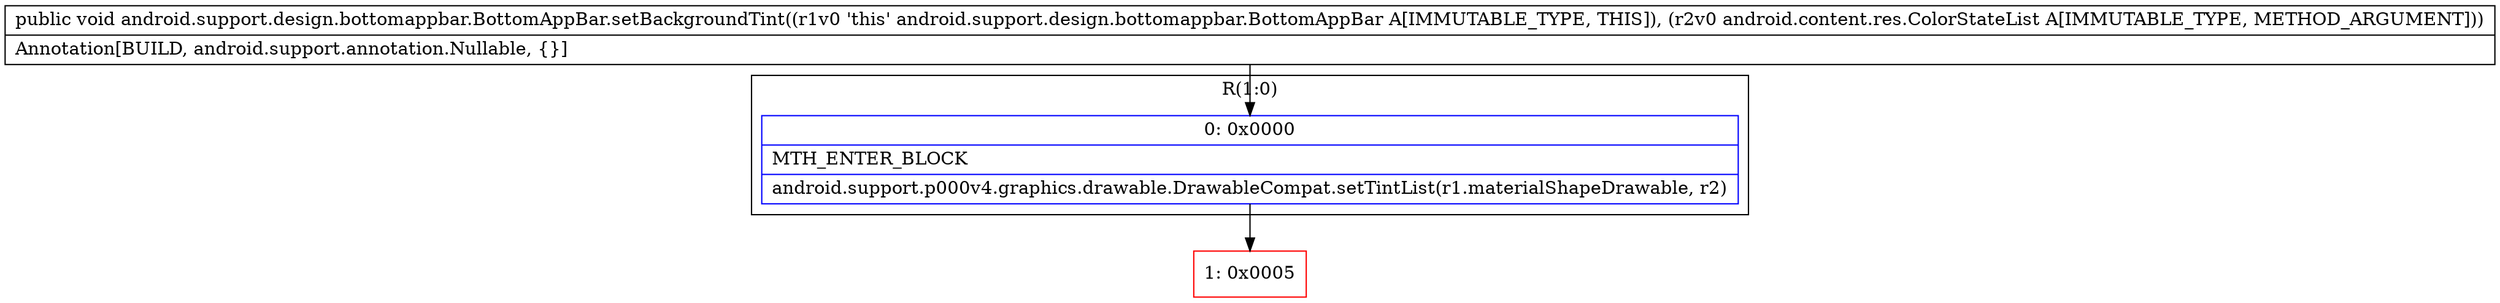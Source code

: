digraph "CFG forandroid.support.design.bottomappbar.BottomAppBar.setBackgroundTint(Landroid\/content\/res\/ColorStateList;)V" {
subgraph cluster_Region_1200461726 {
label = "R(1:0)";
node [shape=record,color=blue];
Node_0 [shape=record,label="{0\:\ 0x0000|MTH_ENTER_BLOCK\l|android.support.p000v4.graphics.drawable.DrawableCompat.setTintList(r1.materialShapeDrawable, r2)\l}"];
}
Node_1 [shape=record,color=red,label="{1\:\ 0x0005}"];
MethodNode[shape=record,label="{public void android.support.design.bottomappbar.BottomAppBar.setBackgroundTint((r1v0 'this' android.support.design.bottomappbar.BottomAppBar A[IMMUTABLE_TYPE, THIS]), (r2v0 android.content.res.ColorStateList A[IMMUTABLE_TYPE, METHOD_ARGUMENT]))  | Annotation[BUILD, android.support.annotation.Nullable, \{\}]\l}"];
MethodNode -> Node_0;
Node_0 -> Node_1;
}

